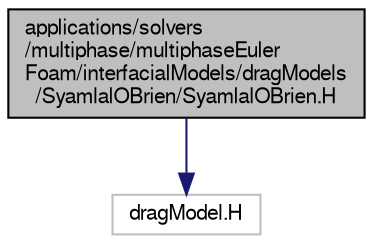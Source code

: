 digraph "applications/solvers/multiphase/multiphaseEulerFoam/interfacialModels/dragModels/SyamlalOBrien/SyamlalOBrien.H"
{
  bgcolor="transparent";
  edge [fontname="FreeSans",fontsize="10",labelfontname="FreeSans",labelfontsize="10"];
  node [fontname="FreeSans",fontsize="10",shape=record];
  Node0 [label="applications/solvers\l/multiphase/multiphaseEuler\lFoam/interfacialModels/dragModels\l/SyamlalOBrien/SyamlalOBrien.H",height=0.2,width=0.4,color="black", fillcolor="grey75", style="filled", fontcolor="black"];
  Node0 -> Node1 [color="midnightblue",fontsize="10",style="solid",fontname="FreeSans"];
  Node1 [label="dragModel.H",height=0.2,width=0.4,color="grey75"];
}
